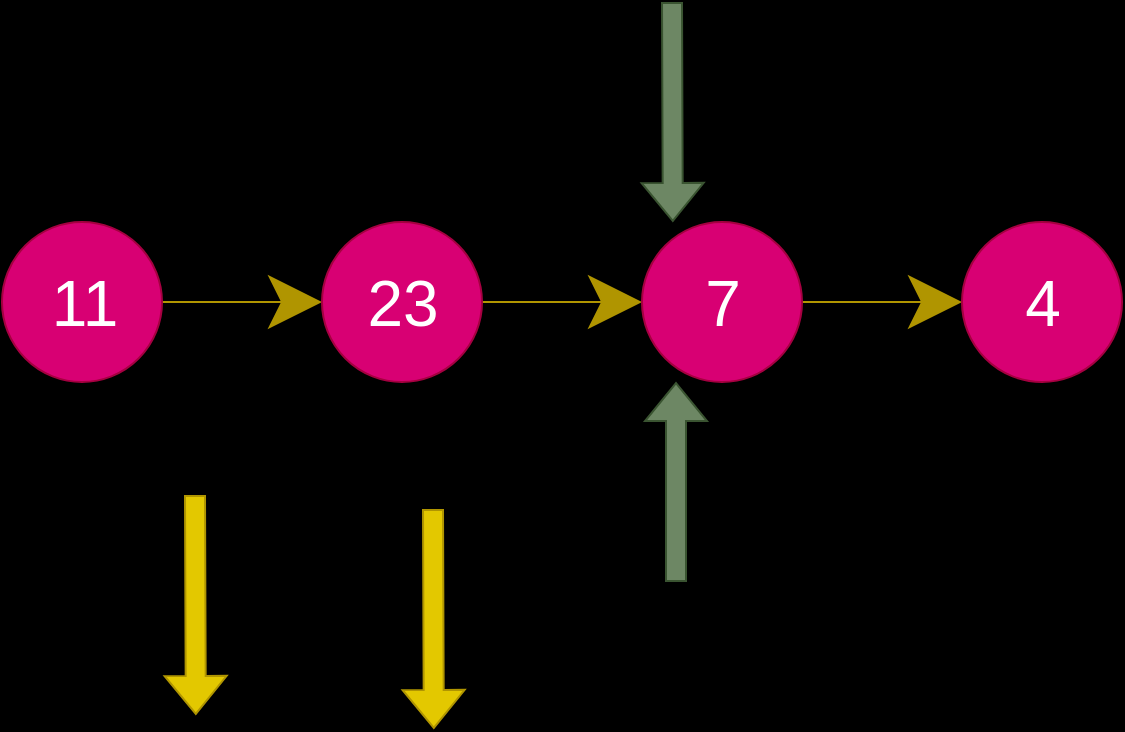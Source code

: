 <mxfile>
    <diagram id="bI865gPsDP0mVlNhugyb" name="Page-1">
        <mxGraphModel dx="1083" dy="526" grid="0" gridSize="10" guides="1" tooltips="1" connect="1" arrows="1" fold="1" page="1" pageScale="1" pageWidth="850" pageHeight="1100" background="#000000" math="0" shadow="0">
            <root>
                <mxCell id="0"/>
                <mxCell id="1" parent="0"/>
                <mxCell id="7" value="" style="edgeStyle=none;html=1;fillColor=#e3c800;strokeColor=#B09500;endSize=24;startSize=24;rounded=0;" parent="1" source="2" target="3" edge="1">
                    <mxGeometry relative="1" as="geometry"/>
                </mxCell>
                <mxCell id="2" value="" style="ellipse;whiteSpace=wrap;html=1;aspect=fixed;fillColor=#d80073;fontColor=#ffffff;strokeColor=#A50040;rounded=0;" parent="1" vertex="1">
                    <mxGeometry x="80" y="200" width="80" height="80" as="geometry"/>
                </mxCell>
                <mxCell id="8" value="" style="edgeStyle=none;rounded=0;html=1;startSize=24;endSize=24;fillColor=#e3c800;strokeColor=#B09500;" parent="1" source="3" target="4" edge="1">
                    <mxGeometry relative="1" as="geometry"/>
                </mxCell>
                <mxCell id="9" value="" style="edgeStyle=none;rounded=0;html=1;startSize=24;endSize=24;fillColor=#e3c800;strokeColor=#B09500;" parent="1" source="4" target="5" edge="1">
                    <mxGeometry relative="1" as="geometry"/>
                </mxCell>
                <mxCell id="4" value="" style="ellipse;whiteSpace=wrap;html=1;aspect=fixed;fillColor=#d80073;fontColor=#ffffff;strokeColor=#A50040;rounded=0;" parent="1" vertex="1">
                    <mxGeometry x="400" y="200" width="80" height="80" as="geometry"/>
                </mxCell>
                <mxCell id="5" value="" style="ellipse;whiteSpace=wrap;html=1;aspect=fixed;fillColor=#d80073;fontColor=#ffffff;strokeColor=#A50040;rounded=0;" parent="1" vertex="1">
                    <mxGeometry x="560" y="200" width="80" height="80" as="geometry"/>
                </mxCell>
                <mxCell id="13" value="" style="shape=flexArrow;endArrow=classic;html=1;rounded=0;startSize=6;endSize=6;fillColor=#6d8764;strokeColor=#3A5431;" parent="1" edge="1">
                    <mxGeometry width="50" height="50" relative="1" as="geometry">
                        <mxPoint x="417" y="380" as="sourcePoint"/>
                        <mxPoint x="417" y="280" as="targetPoint"/>
                    </mxGeometry>
                </mxCell>
                <mxCell id="14" value="" style="shape=flexArrow;endArrow=classic;html=1;rounded=0;startSize=6;endSize=6;fillColor=#6d8764;strokeColor=#3A5431;" parent="1" edge="1">
                    <mxGeometry width="50" height="50" relative="1" as="geometry">
                        <mxPoint x="415" y="90" as="sourcePoint"/>
                        <mxPoint x="415.41" y="200" as="targetPoint"/>
                    </mxGeometry>
                </mxCell>
                <mxCell id="15" value="&lt;font style=&quot;font-size: 32px&quot; color=&quot;#ffffff&quot;&gt;11&lt;/font&gt;" style="text;html=1;resizable=0;autosize=1;align=center;verticalAlign=middle;points=[];fillColor=none;strokeColor=none;rounded=0;" parent="1" vertex="1">
                    <mxGeometry x="99" y="228" width="43" height="25" as="geometry"/>
                </mxCell>
                <mxCell id="17" value="&lt;font style=&quot;font-size: 32px&quot; color=&quot;#ffffff&quot;&gt;7&lt;/font&gt;" style="text;html=1;resizable=0;autosize=1;align=center;verticalAlign=middle;points=[];fillColor=none;strokeColor=none;rounded=0;" parent="1" vertex="1">
                    <mxGeometry x="426" y="228" width="28" height="25" as="geometry"/>
                </mxCell>
                <mxCell id="18" value="&lt;font style=&quot;font-size: 32px&quot; color=&quot;#ffffff&quot;&gt;4&lt;/font&gt;" style="text;html=1;resizable=0;autosize=1;align=center;verticalAlign=middle;points=[];fillColor=none;strokeColor=none;rounded=0;" parent="1" vertex="1">
                    <mxGeometry x="586" y="228" width="28" height="25" as="geometry"/>
                </mxCell>
                <mxCell id="19" value="" style="group;rounded=0;" parent="1" vertex="1" connectable="0">
                    <mxGeometry x="240" y="200" width="80" height="80" as="geometry"/>
                </mxCell>
                <mxCell id="3" value="" style="ellipse;whiteSpace=wrap;html=1;aspect=fixed;fillColor=#d80073;fontColor=#ffffff;strokeColor=#A50040;rounded=0;" parent="19" vertex="1">
                    <mxGeometry width="80" height="80" as="geometry"/>
                </mxCell>
                <mxCell id="16" value="&lt;font style=&quot;font-size: 32px&quot; color=&quot;#ffffff&quot;&gt;23&lt;/font&gt;" style="text;html=1;resizable=0;autosize=1;align=center;verticalAlign=middle;points=[];fillColor=none;strokeColor=none;rounded=0;" parent="19" vertex="1">
                    <mxGeometry x="17" y="28" width="46" height="25" as="geometry"/>
                </mxCell>
                <mxCell id="31" value="" style="group" vertex="1" connectable="0" parent="1">
                    <mxGeometry x="168" y="281" width="18" height="165.5" as="geometry"/>
                </mxCell>
                <mxCell id="32" value="" style="shape=flexArrow;endArrow=classic;html=1;rounded=0;startSize=6;endSize=6;fillColor=#e3c800;strokeColor=#B09500;" edge="1" parent="31">
                    <mxGeometry width="50" height="50" relative="1" as="geometry">
                        <mxPoint x="8.5" y="55.5" as="sourcePoint"/>
                        <mxPoint x="8.91" y="165.5" as="targetPoint"/>
                    </mxGeometry>
                </mxCell>
                <mxCell id="33" value="HEAD" style="text;html=1;resizable=0;autosize=1;align=center;verticalAlign=middle;points=[];fillColor=none;strokeColor=none;rounded=0;rotation=-90;" vertex="1" parent="31">
                    <mxGeometry x="-12.5" y="12.5" width="43" height="18" as="geometry"/>
                </mxCell>
                <mxCell id="34" value="" style="group" vertex="1" connectable="0" parent="1">
                    <mxGeometry x="287" y="288" width="26.5" height="165.5" as="geometry"/>
                </mxCell>
                <mxCell id="35" value="" style="shape=flexArrow;endArrow=classic;html=1;rounded=0;startSize=6;endSize=6;fillColor=#e3c800;strokeColor=#B09500;" edge="1" parent="34">
                    <mxGeometry width="50" height="50" relative="1" as="geometry">
                        <mxPoint x="8.5" y="55.5" as="sourcePoint"/>
                        <mxPoint x="8.91" y="165.5" as="targetPoint"/>
                    </mxGeometry>
                </mxCell>
                <mxCell id="36" value="TAIL" style="text;html=1;resizable=0;autosize=1;align=center;verticalAlign=middle;points=[];fillColor=none;strokeColor=none;rounded=0;rotation=-90;" vertex="1" parent="34">
                    <mxGeometry x="-7.5" y="12.5" width="34" height="18" as="geometry"/>
                </mxCell>
            </root>
        </mxGraphModel>
    </diagram>
</mxfile>